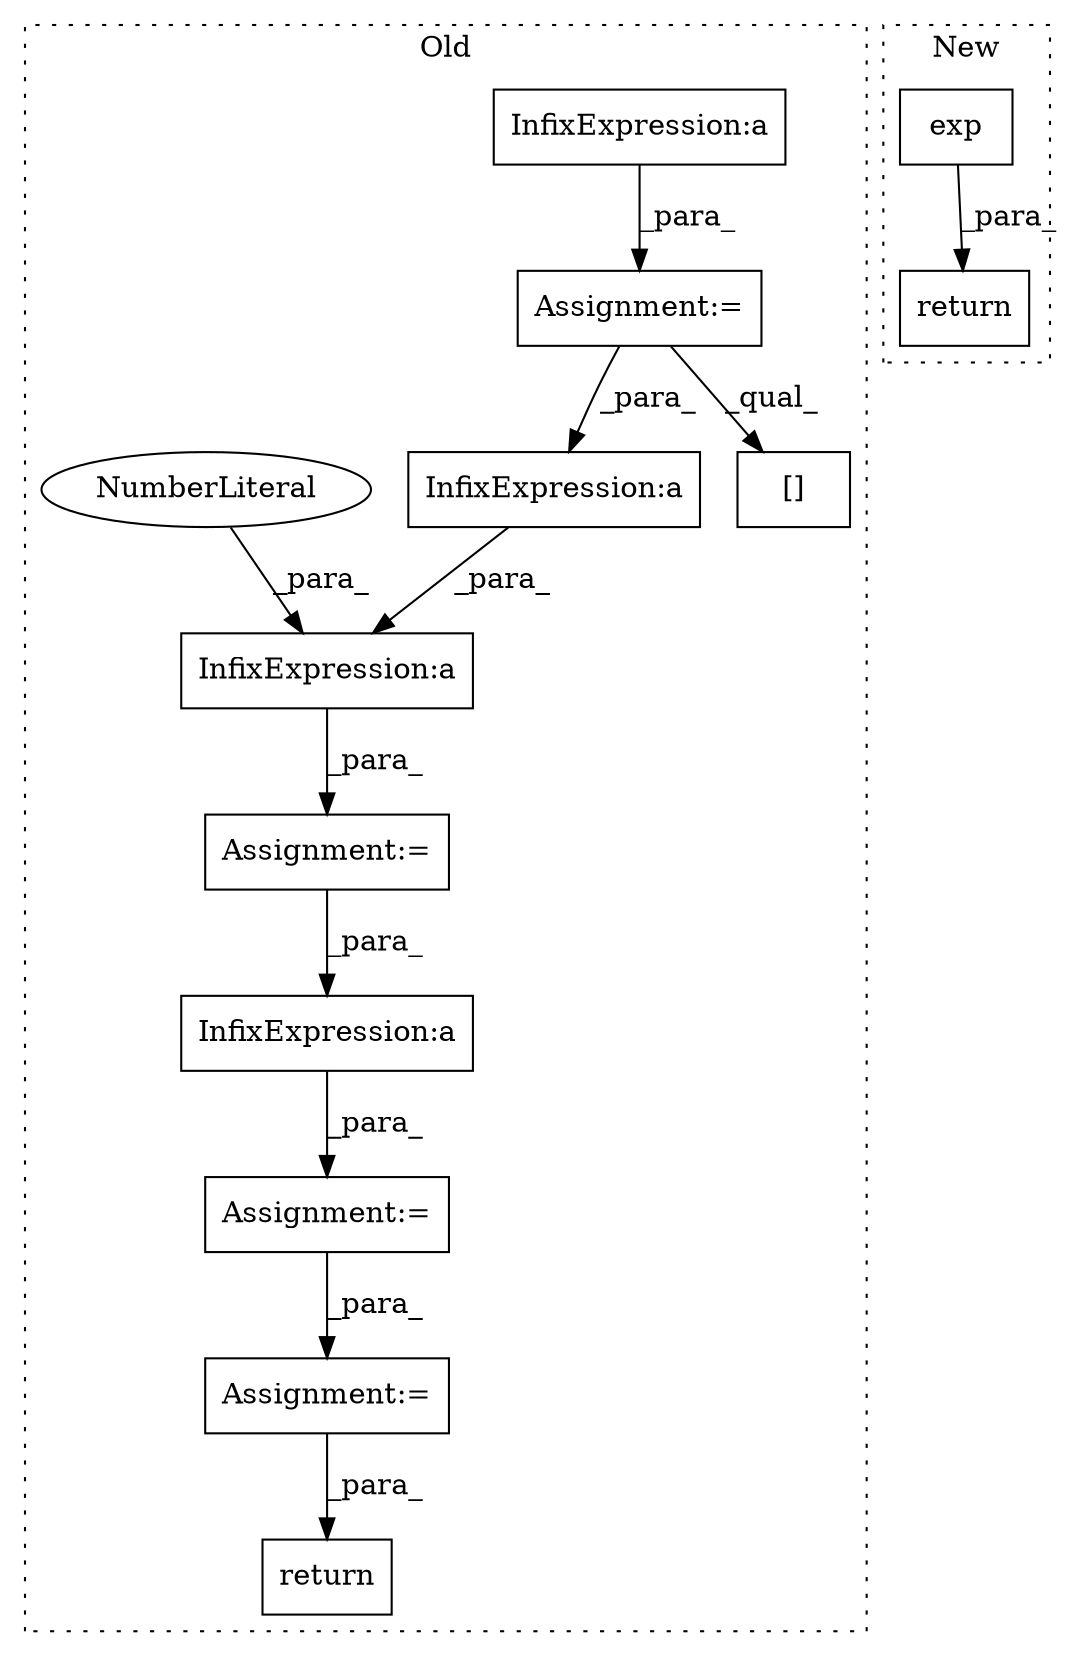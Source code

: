 digraph G {
subgraph cluster0 {
1 [label="return" a="41" s="3697" l="7" shape="box"];
4 [label="Assignment:=" a="7" s="3355" l="1" shape="box"];
5 [label="Assignment:=" a="7" s="3328" l="1" shape="box"];
6 [label="InfixExpression:a" a="27" s="3405" l="3" shape="box"];
7 [label="InfixExpression:a" a="27" s="3336" l="3" shape="box"];
8 [label="Assignment:=" a="7" s="3305" l="1" shape="box"];
9 [label="InfixExpression:a" a="27" s="3331" l="3" shape="box"];
10 [label="[]" a="2" s="3358,3398" l="7,2" shape="box"];
11 [label="InfixExpression:a" a="27" s="3195" l="3" shape="box"];
12 [label="NumberLiteral" a="34" s="3330" l="1" shape="ellipse"];
13 [label="Assignment:=" a="7" s="3417" l="1" shape="box"];
label = "Old";
style="dotted";
}
subgraph cluster1 {
2 [label="exp" a="32" s="3446" l="5" shape="box"];
3 [label="return" a="41" s="3910" l="7" shape="box"];
label = "New";
style="dotted";
}
2 -> 3 [label="_para_"];
4 -> 13 [label="_para_"];
5 -> 6 [label="_para_"];
6 -> 4 [label="_para_"];
7 -> 9 [label="_para_"];
8 -> 7 [label="_para_"];
8 -> 10 [label="_qual_"];
9 -> 5 [label="_para_"];
11 -> 8 [label="_para_"];
12 -> 9 [label="_para_"];
13 -> 1 [label="_para_"];
}